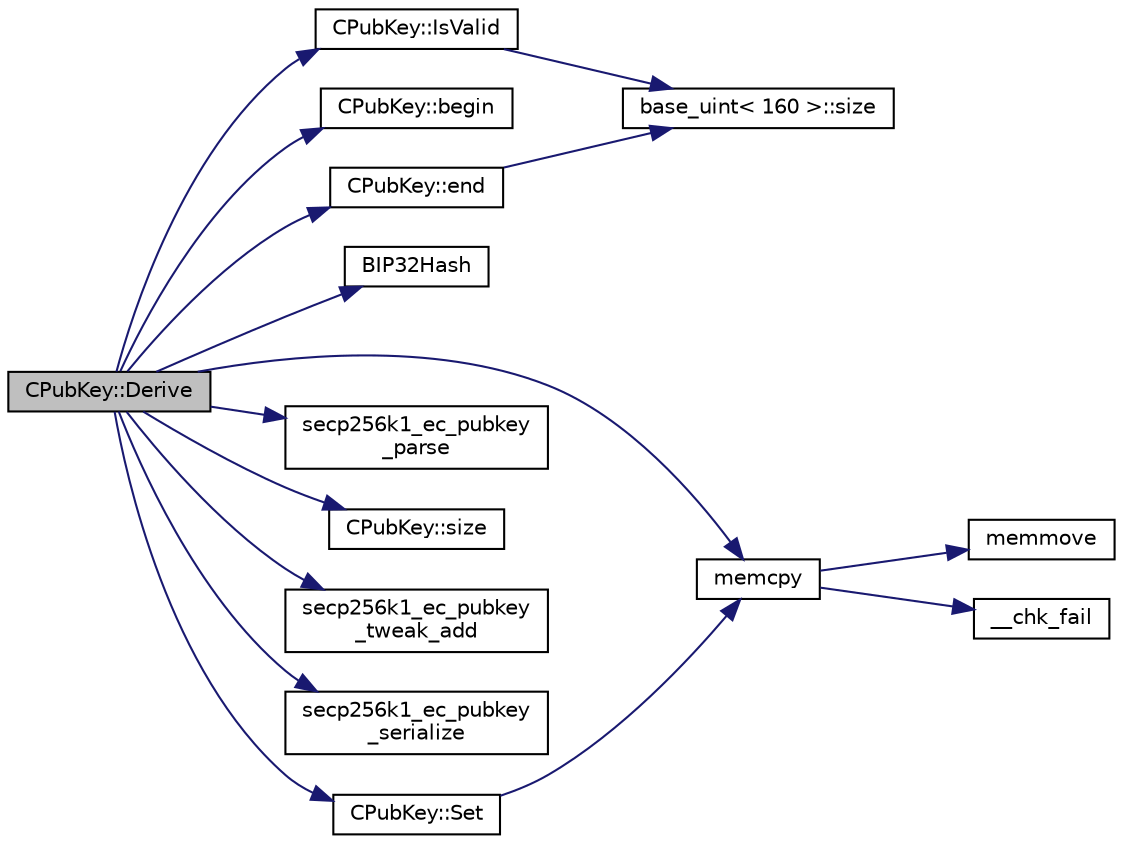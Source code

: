 digraph "CPubKey::Derive"
{
  edge [fontname="Helvetica",fontsize="10",labelfontname="Helvetica",labelfontsize="10"];
  node [fontname="Helvetica",fontsize="10",shape=record];
  rankdir="LR";
  Node103 [label="CPubKey::Derive",height=0.2,width=0.4,color="black", fillcolor="grey75", style="filled", fontcolor="black"];
  Node103 -> Node104 [color="midnightblue",fontsize="10",style="solid",fontname="Helvetica"];
  Node104 [label="CPubKey::IsValid",height=0.2,width=0.4,color="black", fillcolor="white", style="filled",URL="$da/d4e/class_c_pub_key.html#a4fa94293cf8577fd039b9a133f6c7f30"];
  Node104 -> Node105 [color="midnightblue",fontsize="10",style="solid",fontname="Helvetica"];
  Node105 [label="base_uint\< 160 \>::size",height=0.2,width=0.4,color="black", fillcolor="white", style="filled",URL="$da/df7/classbase__uint.html#a1f49b034e686269601ea89b0319b8004"];
  Node103 -> Node106 [color="midnightblue",fontsize="10",style="solid",fontname="Helvetica"];
  Node106 [label="CPubKey::begin",height=0.2,width=0.4,color="black", fillcolor="white", style="filled",URL="$da/d4e/class_c_pub_key.html#a859ab9909d68092d6d4fc739237ab358"];
  Node103 -> Node107 [color="midnightblue",fontsize="10",style="solid",fontname="Helvetica"];
  Node107 [label="CPubKey::end",height=0.2,width=0.4,color="black", fillcolor="white", style="filled",URL="$da/d4e/class_c_pub_key.html#a1d6fb1ec2b45fb229f549215d6a23dbc"];
  Node107 -> Node105 [color="midnightblue",fontsize="10",style="solid",fontname="Helvetica"];
  Node103 -> Node108 [color="midnightblue",fontsize="10",style="solid",fontname="Helvetica"];
  Node108 [label="BIP32Hash",height=0.2,width=0.4,color="black", fillcolor="white", style="filled",URL="$da/de5/hash_8cpp.html#af81a4d88d7eaba27c63313aec22b01a4"];
  Node103 -> Node109 [color="midnightblue",fontsize="10",style="solid",fontname="Helvetica"];
  Node109 [label="memcpy",height=0.2,width=0.4,color="black", fillcolor="white", style="filled",URL="$d5/d9f/glibc__compat_8cpp.html#a0f46826ab0466591e136db24394923cf"];
  Node109 -> Node110 [color="midnightblue",fontsize="10",style="solid",fontname="Helvetica"];
  Node110 [label="memmove",height=0.2,width=0.4,color="black", fillcolor="white", style="filled",URL="$d5/d9f/glibc__compat_8cpp.html#a9778d49e9029dd75bc53ecbbf9f5e9a1"];
  Node109 -> Node111 [color="midnightblue",fontsize="10",style="solid",fontname="Helvetica"];
  Node111 [label="__chk_fail",height=0.2,width=0.4,color="black", fillcolor="white", style="filled",URL="$d5/d9f/glibc__compat_8cpp.html#a424ac71631da5ada2976630ff67051d1"];
  Node103 -> Node112 [color="midnightblue",fontsize="10",style="solid",fontname="Helvetica"];
  Node112 [label="secp256k1_ec_pubkey\l_parse",height=0.2,width=0.4,color="black", fillcolor="white", style="filled",URL="$d7/dd3/secp256k1_8h.html#a4e5dc8952c9a7e791376505ef2023ca1",tooltip="Parse a variable-length public key into the pubkey object. "];
  Node103 -> Node113 [color="midnightblue",fontsize="10",style="solid",fontname="Helvetica"];
  Node113 [label="CPubKey::size",height=0.2,width=0.4,color="black", fillcolor="white", style="filled",URL="$da/d4e/class_c_pub_key.html#a6bb28fcf0a5f799c69f5b7269363b309"];
  Node103 -> Node114 [color="midnightblue",fontsize="10",style="solid",fontname="Helvetica"];
  Node114 [label="secp256k1_ec_pubkey\l_tweak_add",height=0.2,width=0.4,color="black", fillcolor="white", style="filled",URL="$d7/dd3/secp256k1_8h.html#a2381cde2a0ee44d90dcfa77e28b5eb79",tooltip="Tweak a public key by adding tweak times the generator to it. "];
  Node103 -> Node115 [color="midnightblue",fontsize="10",style="solid",fontname="Helvetica"];
  Node115 [label="secp256k1_ec_pubkey\l_serialize",height=0.2,width=0.4,color="black", fillcolor="white", style="filled",URL="$d7/dd3/secp256k1_8h.html#a34977bf00322e510e881160c421836d7",tooltip="Serialize a pubkey object into a serialized byte sequence. "];
  Node103 -> Node116 [color="midnightblue",fontsize="10",style="solid",fontname="Helvetica"];
  Node116 [label="CPubKey::Set",height=0.2,width=0.4,color="black", fillcolor="white", style="filled",URL="$da/d4e/class_c_pub_key.html#af59bc1d3be119c1f8b49d3c1e2c0797b"];
  Node116 -> Node109 [color="midnightblue",fontsize="10",style="solid",fontname="Helvetica"];
}
